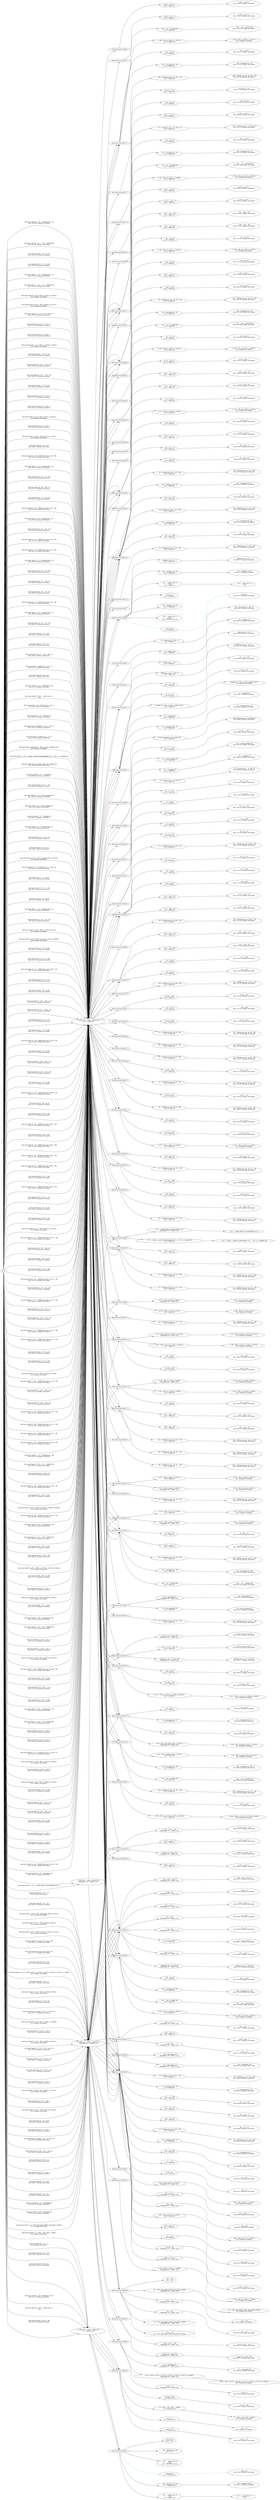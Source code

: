 digraph {constraint=false ;rankdir = LR; rank=same; nodesep=1.0; 


" main
"->


" # .MEM_251 = VDEF <.MEM_250>
p_14 = malloc (4)

"

[label=" form basic block 92: free (p_14)
test.c:327:5: warning: use location

" ]

" # .MEM_251 = VDEF <.MEM_250>
p_14 = malloc (4)

"->

" from main basic block 92"

->" free (p_14)
p_14 = malloc (4)
"

->" free (p_14)
test.c:327:5: warning: use location

"

[color="green" ]


" main
"->


" # .MEM_251 = VDEF <.MEM_250>
p_14 = malloc (4)

"

[label=" form basic block 92: _232 = MEM[(int *)p_14]
test.c:32:2: warning: use location

" ]

" # .MEM_251 = VDEF <.MEM_250>
p_14 = malloc (4)

"->

" from main basic block 92"

->" _232 = MEM[(int *)p_14]
p_14 = malloc (4)
"

->" _232 = MEM[(int *)p_14]
test.c:32:2: warning: use location

"

" main
"->


" # .MEM_251 = VDEF <.MEM_250>
p_14 = malloc (4)

"

[label=" form basic block 92: _233 = __printf_chk (1, d
, _232)
" ]

" # .MEM_251 = VDEF <.MEM_250>
p_14 = malloc (4)

"->

" from main basic block 92"

->" _233 = __printf_chk (1, d
, _232)
p_14 = malloc (4)
"

->" _233 = __printf_chk (1, d
, _232)
"


" main
"->


" # .MEM_251 = VDEF <.MEM_250>
p_14 = malloc (4)

"

[label=" form basic block 6: _28 = strncmp (p_14, _ada_, 5)
test.c:44:6: warning: use location

" ]

" # .MEM_251 = VDEF <.MEM_250>
p_14 = malloc (4)

"->

" from main basic block 6"

->" _28 = strncmp (p_14, _ada_, 5)
p_14 = malloc (4)
"

->" _28 = strncmp (p_14, _ada_, 5)
test.c:44:6: warning: use location

"


" main
"->


" # .MEM_251 = VDEF <.MEM_250>
p_14 = malloc (4)

"

[label=" form basic block 4: _23 = strdup (p_14)
test.c:300:10: warning: use location

" ]

" # .MEM_251 = VDEF <.MEM_250>
p_14 = malloc (4)

"->

" from main basic block 4"

->" _23 = strdup (p_14)
p_14 = malloc (4)
"

->" _23 = strdup (p_14)
test.c:300:10: warning: use location

"


" main
"->


" # .MEM_251 = VDEF <.MEM_250>
p_14 = malloc (4)

"

[label=" form basic block 3: MEM[(char *)p_14 + 3B] = 0
test.c:317:19: warning: use location

" ]

" # .MEM_251 = VDEF <.MEM_250>
p_14 = malloc (4)

"->

" from main basic block 3"

->" MEM[(char *)p_14 + 3B] = 0
p_14 = malloc (4)
"

->" MEM[(char *)p_14 + 3B] = 0
test.c:317:19: warning: use location

"

" main
"->


" # .MEM_251 = VDEF <.MEM_250>
p_14 = malloc (4)

"

[label=" form basic block 3: strncpy (p_14, _15, 3)
test.c:316:4: warning: use location

" ]

" # .MEM_251 = VDEF <.MEM_250>
p_14 = malloc (4)

"->

" from main basic block 3"

->" strncpy (p_14, _15, 3)
p_14 = malloc (4)
"

->" strncpy (p_14, _15, 3)
test.c:316:4: warning: use location

"


" main
"->


" # .MEM_251 = VDEF <.MEM_250>
p_14 = malloc (4)

"

[label=" form basic block 8: mangled_30 = PHI <p_14(6), mangled_29(7)>
lto1: warning: use location
" ]

" # .MEM_251 = VDEF <.MEM_250>
p_14 = malloc (4)

"->

" from main basic block 8"

->" mangled_30 = PHI <p_14(6), mangled_29(7)>
p_14 = malloc (4)
"

->" mangled_30 = PHI <p_14(6), mangled_29(7)>
lto1: warning: use location
"


" main
"->


" # .MEM_251 = VDEF <.MEM_250>
p_14 = malloc (4)

"

[label=" form basic block 87: _219 = __builtin___sprintf_chk (demangled_216, 1, _218, <s>, mangled_30)
" ]

" # .MEM_251 = VDEF <.MEM_250>
p_14 = malloc (4)

"->

" from main basic block 87"

->" _219 = __builtin___sprintf_chk (demangled_216, 1, _218, <s>, mangled_30)
p_14 = malloc (4)
"

->" _219 = __builtin___sprintf_chk (demangled_216, 1, _218, <s>, mangled_30)
"


" main
"->


" # .MEM_251 = VDEF <.MEM_250>
p_14 = malloc (4)

"

[label=" form basic block 86: strcpy (demangled_216, mangled_30)
test.c:289:6: warning: use location

" ]

" # .MEM_251 = VDEF <.MEM_250>
p_14 = malloc (4)

"->

" from main basic block 86"

->" strcpy (demangled_216, mangled_30)
p_14 = malloc (4)
"

->" strcpy (demangled_216, mangled_30)
test.c:289:6: warning: use location

"


" main
"->


" # .MEM_251 = VDEF <.MEM_250>
p_14 = malloc (4)

"

[label=" form basic block 85: _217 = *mangled_30
test.c:288:14: warning: use location

" ]

" # .MEM_251 = VDEF <.MEM_250>
p_14 = malloc (4)

"->

" from main basic block 85"

->" _217 = *mangled_30
p_14 = malloc (4)
"

->" _217 = *mangled_30
test.c:288:14: warning: use location

"

" main
"->


" # .MEM_251 = VDEF <.MEM_250>
p_14 = malloc (4)

"

[label=" form basic block 85: if (_217 == 60)
test.c:288:6: warning: use location

" ]

" # .MEM_251 = VDEF <.MEM_250>
p_14 = malloc (4)

"->

" from main basic block 85"

->" if (_217 == 60)
p_14 = malloc (4)
"

->" if (_217 == 60)
test.c:288:6: warning: use location

"


" main
"->


" # .MEM_251 = VDEF <.MEM_250>
p_14 = malloc (4)

"

[label=" form basic block 85: _212 = strlen (mangled_30)
test.c:285:10: warning: use location

" ]

" # .MEM_251 = VDEF <.MEM_250>
p_14 = malloc (4)

"->

" from main basic block 85"

->" _212 = strlen (mangled_30)
p_14 = malloc (4)
"

->" _212 = strlen (mangled_30)
test.c:285:10: warning: use location

"


" main
"->


" # .MEM_251 = VDEF <.MEM_250>
p_14 = malloc (4)

"

[label=" form basic block 9: _34 = strlen (mangled_30)
test.c:52:9: warning: use location

" ]

" # .MEM_251 = VDEF <.MEM_250>
p_14 = malloc (4)

"->

" from main basic block 9"

->" _34 = strlen (mangled_30)
p_14 = malloc (4)
"

->" _34 = strlen (mangled_30)
test.c:52:9: warning: use location

"


" main
"->


" # .MEM_251 = VDEF <.MEM_250>
p_14 = malloc (4)

"

[label=" form basic block 8: _31 = *mangled_30
test.c:48:7: warning: use location

" ]

" # .MEM_251 = VDEF <.MEM_250>
p_14 = malloc (4)

"->

" from main basic block 8"

->" _31 = *mangled_30
p_14 = malloc (4)
"

->" _31 = *mangled_30
test.c:48:7: warning: use location

"

" main
"->


" # .MEM_251 = VDEF <.MEM_250>
p_14 = malloc (4)

"

[label=" form basic block 8: _32 = (unsigned char) _31
test.c:48:6: warning: use location

" ]

" # .MEM_251 = VDEF <.MEM_250>
p_14 = malloc (4)

"->

" from main basic block 8"

->" _32 = (unsigned char) _31
p_14 = malloc (4)
"

->" _32 = (unsigned char) _31
test.c:48:6: warning: use location

"

" main
"->


" # .MEM_251 = VDEF <.MEM_250>
p_14 = malloc (4)

"

[label=" form basic block 8: _33 = _32 + 159
test.c:48:6: warning: use location

" ]

" # .MEM_251 = VDEF <.MEM_250>
p_14 = malloc (4)

"->

" from main basic block 8"

->" _33 = _32 + 159
p_14 = malloc (4)
"

->" _33 = _32 + 159
test.c:48:6: warning: use location

"

" main
"->


" # .MEM_251 = VDEF <.MEM_250>
p_14 = malloc (4)

"

[label=" form basic block 8: if (_33 > 25)
test.c:48:5: warning: use location

" ]

" # .MEM_251 = VDEF <.MEM_250>
p_14 = malloc (4)

"->

" from main basic block 8"

->" if (_33 > 25)
p_14 = malloc (4)
"

->" if (_33 > 25)
test.c:48:5: warning: use location

"


" main
"->


" # .MEM_251 = VDEF <.MEM_250>
p_14 = malloc (4)

"

[label=" form basic block 11: p_41 = PHI <mangled_30(9), p_222(10)>
lto1: warning: use location
" ]

" # .MEM_251 = VDEF <.MEM_250>
p_14 = malloc (4)

"->

" from main basic block 11"

->" p_41 = PHI <mangled_30(9), p_222(10)>
p_14 = malloc (4)
"

->" p_41 = PHI <mangled_30(9), p_222(10)>
lto1: warning: use location
"


" main
"->


" # .MEM_251 = VDEF <.MEM_250>
p_14 = malloc (4)

"

[label=" form basic block 19: _76 = strncmp (p_41, _75, slen_74)
test.c:86:19: warning: use location

" ]

" # .MEM_251 = VDEF <.MEM_250>
p_14 = malloc (4)

"->

" from main basic block 19"

->" _76 = strncmp (p_41, _75, slen_74)
p_14 = malloc (4)
"

->" _76 = strncmp (p_41, _75, slen_74)
test.c:86:19: warning: use location

"


" main
"->


" # .MEM_251 = VDEF <.MEM_250>
p_14 = malloc (4)

"

[label=" form basic block 17: _71 = *p_41
test.c:70:14: warning: use location

" ]

" # .MEM_251 = VDEF <.MEM_250>
p_14 = malloc (4)

"->

" from main basic block 17"

->" _71 = *p_41
p_14 = malloc (4)
"

->" _71 = *p_41
test.c:70:14: warning: use location

"

" main
"->


" # .MEM_251 = VDEF <.MEM_250>
p_14 = malloc (4)

"

[label=" form basic block 17: if (_71 == 79)
test.c:70:12: warning: use location

" ]

" # .MEM_251 = VDEF <.MEM_250>
p_14 = malloc (4)

"->

" from main basic block 17"

->" if (_71 == 79)
p_14 = malloc (4)
"

->" if (_71 == 79)
test.c:70:12: warning: use location

"


" main
"->


" # .MEM_251 = VDEF <.MEM_250>
p_14 = malloc (4)

"

[label=" form basic block 11: _42 = *p_41
test.c:61:9: warning: use location

" ]

" # .MEM_251 = VDEF <.MEM_250>
p_14 = malloc (4)

"->

" from main basic block 11"

->" _42 = *p_41
p_14 = malloc (4)
"

->" _42 = *p_41
test.c:61:9: warning: use location

"

" main
"->


" # .MEM_251 = VDEF <.MEM_250>
p_14 = malloc (4)

"

[label=" form basic block 11: _43 = (unsigned char) _42
test.c:61:8: warning: use location

" ]

" # .MEM_251 = VDEF <.MEM_250>
p_14 = malloc (4)

"->

" from main basic block 11"

->" _43 = (unsigned char) _42
p_14 = malloc (4)
"

->" _43 = (unsigned char) _42
test.c:61:8: warning: use location

"

" main
"->


" # .MEM_251 = VDEF <.MEM_250>
p_14 = malloc (4)

"

[label=" form basic block 11: _44 = _43 + 159
test.c:61:8: warning: use location

" ]

" # .MEM_251 = VDEF <.MEM_250>
p_14 = malloc (4)

"->

" from main basic block 11"

->" _44 = _43 + 159
p_14 = malloc (4)
"

->" _44 = _43 + 159
test.c:61:8: warning: use location

"

" main
"->


" # .MEM_251 = VDEF <.MEM_250>
p_14 = malloc (4)

"

[label=" form basic block 23: p_226 = PHI <p_77(20), p_41(22)>
lto1: warning: use location
" ]

" # .MEM_251 = VDEF <.MEM_250>
p_14 = malloc (4)

"->

" from main basic block 23"

->" p_226 = PHI <p_77(20), p_41(22)>
p_14 = malloc (4)
"

->" p_226 = PHI <p_77(20), p_41(22)>
lto1: warning: use location
"


" main
"->


" # .MEM_251 = VDEF <.MEM_250>
p_14 = malloc (4)

"

[label=" form basic block 24: p_89 = PHI <p_47(15), p_47(16), p_226(23)>
lto1: warning: use location
" ]

" # .MEM_251 = VDEF <.MEM_250>
p_14 = malloc (4)

"->

" from main basic block 24"

->" p_89 = PHI <p_47(15), p_47(16), p_226(23)>
p_14 = malloc (4)
"

->" p_89 = PHI <p_47(15), p_47(16), p_226(23)>
lto1: warning: use location
"


" main
"->


" # .MEM_251 = VDEF <.MEM_250>
p_14 = malloc (4)

"

[label=" form basic block 37: _113 = *p_89
test.c:142:12: warning: use location

" ]

" # .MEM_251 = VDEF <.MEM_250>
p_14 = malloc (4)

"->

" from main basic block 37"

->" _113 = *p_89
p_14 = malloc (4)
"

->" _113 = *p_89
test.c:142:12: warning: use location

"

" main
"->


" # .MEM_251 = VDEF <.MEM_250>
p_14 = malloc (4)

"

[label=" form basic block 37: if (_113 == 88)
test.c:142:10: warning: use location

" ]

" # .MEM_251 = VDEF <.MEM_250>
p_14 = malloc (4)

"->

" from main basic block 37"

->" if (_113 == 88)
p_14 = malloc (4)
"

->" if (_113 == 88)
test.c:142:10: warning: use location

"


" main
"->


" # .MEM_251 = VDEF <.MEM_250>
p_14 = malloc (4)

"

[label=" form basic block 36: _112 = MEM[(const char *)p_89 + 1B]
test.c:137:40: warning: use location

" ]

" # .MEM_251 = VDEF <.MEM_250>
p_14 = malloc (4)

"->

" from main basic block 36"

->" _112 = MEM[(const char *)p_89 + 1B]
p_14 = malloc (4)
"

->" _112 = MEM[(const char *)p_89 + 1B]
test.c:137:40: warning: use location

"

" main
"->


" # .MEM_251 = VDEF <.MEM_250>
p_14 = malloc (4)

"

[label=" form basic block 36: if (_112 == 0)
test.c:137:36: warning: use location

" ]

" # .MEM_251 = VDEF <.MEM_250>
p_14 = malloc (4)

"->

" from main basic block 36"

->" if (_112 == 0)
p_14 = malloc (4)
"

->" if (_112 == 0)
test.c:137:36: warning: use location

"


" main
"->


" # .MEM_251 = VDEF <.MEM_250>
p_14 = malloc (4)

"

[label=" form basic block 35: _109 = *p_89
test.c:137:12: warning: use location

" ]

" # .MEM_251 = VDEF <.MEM_250>
p_14 = malloc (4)

"->

" from main basic block 35"

->" _109 = *p_89
p_14 = malloc (4)
"

->" _109 = *p_89
test.c:137:12: warning: use location

"

" main
"->


" # .MEM_251 = VDEF <.MEM_250>
p_14 = malloc (4)

"

[label=" form basic block 35: _110 = _109 == 83
test.c:137:22: warning: use location

" ]

" # .MEM_251 = VDEF <.MEM_250>
p_14 = malloc (4)

"->

" from main basic block 35"

->" _110 = _109 == 83
p_14 = malloc (4)
"

->" _110 = _109 == 83
test.c:137:22: warning: use location

"

" main
"->


" # .MEM_251 = VDEF <.MEM_250>
p_14 = malloc (4)

"

[label=" form basic block 35: _111 = _108 | _110
test.c:137:22: warning: use location

" ]

" # .MEM_251 = VDEF <.MEM_250>
p_14 = malloc (4)

"->

" from main basic block 35"

->" _111 = _108 | _110
p_14 = malloc (4)
"

->" _111 = _108 | _110
test.c:137:22: warning: use location

"

" main
"->


" # .MEM_251 = VDEF <.MEM_250>
p_14 = malloc (4)

"

[label=" form basic block 35: if (_111 != 0)
test.c:137:10: warning: use location

" ]

" # .MEM_251 = VDEF <.MEM_250>
p_14 = malloc (4)

"->

" from main basic block 35"

->" if (_111 != 0)
p_14 = malloc (4)
"

->" if (_111 != 0)
test.c:137:10: warning: use location

"


" main
"->


" # .MEM_251 = VDEF <.MEM_250>
p_14 = malloc (4)

"

[label=" form basic block 35: _107 = *p_89
test.c:137:12: warning: use location

" ]

" # .MEM_251 = VDEF <.MEM_250>
p_14 = malloc (4)

"->

" from main basic block 35"

->" _107 = *p_89
p_14 = malloc (4)
"

->" _107 = *p_89
test.c:137:12: warning: use location

"

" main
"->


" # .MEM_251 = VDEF <.MEM_250>
p_14 = malloc (4)

"

[label=" form basic block 34: _106 = MEM[(const char *)p_89 + 1B]
test.c:132:44: warning: use location

" ]

" # .MEM_251 = VDEF <.MEM_250>
p_14 = malloc (4)

"->

" from main basic block 34"

->" _106 = MEM[(const char *)p_89 + 1B]
p_14 = malloc (4)
"

->" _106 = MEM[(const char *)p_89 + 1B]
test.c:132:44: warning: use location

"

" main
"->


" # .MEM_251 = VDEF <.MEM_250>
p_14 = malloc (4)

"

[label=" form basic block 33: _103 = *p_89
test.c:132:13: warning: use location

" ]

" # .MEM_251 = VDEF <.MEM_250>
p_14 = malloc (4)

"->

" from main basic block 33"

->" _103 = *p_89
p_14 = malloc (4)
"

->" _103 = *p_89
test.c:132:13: warning: use location

"

" main
"->


" # .MEM_251 = VDEF <.MEM_250>
p_14 = malloc (4)

"

[label=" form basic block 33: _104 = _103 == 78
test.c:132:24: warning: use location

" ]

" # .MEM_251 = VDEF <.MEM_250>
p_14 = malloc (4)

"->

" from main basic block 33"

->" _104 = _103 == 78
p_14 = malloc (4)
"

->" _104 = _103 == 78
test.c:132:24: warning: use location

"

" main
"->


" # .MEM_251 = VDEF <.MEM_250>
p_14 = malloc (4)

"

[label=" form basic block 33: _105 = _102 | _104
test.c:132:24: warning: use location

" ]

" # .MEM_251 = VDEF <.MEM_250>
p_14 = malloc (4)

"->

" from main basic block 33"

->" _105 = _102 | _104
p_14 = malloc (4)
"

->" _105 = _102 | _104
test.c:132:24: warning: use location

"

" main
"->


" # .MEM_251 = VDEF <.MEM_250>
p_14 = malloc (4)

"

[label=" form basic block 33: _101 = *p_89
test.c:132:13: warning: use location

" ]

" # .MEM_251 = VDEF <.MEM_250>
p_14 = malloc (4)

"->

" from main basic block 33"

->" _101 = *p_89
p_14 = malloc (4)
"

->" _101 = *p_89
test.c:132:13: warning: use location

"

" main
"->


" # .MEM_251 = VDEF <.MEM_250>
p_14 = malloc (4)

"

[label=" form basic block 32: _100 = MEM[(const char *)p_89 + 1B]
test.c:127:27: warning: use location

" ]

" # .MEM_251 = VDEF <.MEM_250>
p_14 = malloc (4)

"->

" from main basic block 32"

->" _100 = MEM[(const char *)p_89 + 1B]
p_14 = malloc (4)
"

->" _100 = MEM[(const char *)p_89 + 1B]
test.c:127:27: warning: use location

"

" main
"->


" # .MEM_251 = VDEF <.MEM_250>
p_14 = malloc (4)

"

[label=" form basic block 31: _99 = *p_89
test.c:127:12: warning: use location

" ]

" # .MEM_251 = VDEF <.MEM_250>
p_14 = malloc (4)

"->

" from main basic block 31"

->" _99 = *p_89
p_14 = malloc (4)
"

->" _99 = *p_89
test.c:127:12: warning: use location

"

" main
"->


" # .MEM_251 = VDEF <.MEM_250>
p_14 = malloc (4)

"

[label=" form basic block 31: if (_99 == 69)
test.c:127:10: warning: use location

" ]

" # .MEM_251 = VDEF <.MEM_250>
p_14 = malloc (4)

"->

" from main basic block 31"

->" if (_99 == 69)
p_14 = malloc (4)
"

->" if (_99 == 69)
test.c:127:10: warning: use location

"


" main
"->


" # .MEM_251 = VDEF <.MEM_250>
p_14 = malloc (4)

"

[label=" form basic block 29: _95 = MEM[(const char *)p_89 + 3B]
test.c:117:36: warning: use location

" ]

" # .MEM_251 = VDEF <.MEM_250>
p_14 = malloc (4)

"->

" from main basic block 29"

->" _95 = MEM[(const char *)p_89 + 3B]
p_14 = malloc (4)
"

->" _95 = MEM[(const char *)p_89 + 3B]
test.c:117:36: warning: use location

"

" main
"->


" # .MEM_251 = VDEF <.MEM_250>
p_14 = malloc (4)

"

[label=" form basic block 29: if (_95 == 95)
test.c:117:32: warning: use location

" ]

" # .MEM_251 = VDEF <.MEM_250>
p_14 = malloc (4)

"->

" from main basic block 29"

->" if (_95 == 95)
p_14 = malloc (4)
"

->" if (_95 == 95)
test.c:117:32: warning: use location

"


" main
"->


" # .MEM_251 = VDEF <.MEM_250>
p_14 = malloc (4)

"

[label=" form basic block 28: _94 = MEM[(const char *)p_89 + 2B]
test.c:117:21: warning: use location

" ]

" # .MEM_251 = VDEF <.MEM_250>
p_14 = malloc (4)

"->

" from main basic block 28"

->" _94 = MEM[(const char *)p_89 + 2B]
p_14 = malloc (4)
"

->" _94 = MEM[(const char *)p_89 + 2B]
test.c:117:21: warning: use location

"

" main
"->


" # .MEM_251 = VDEF <.MEM_250>
p_14 = malloc (4)

"

[label=" form basic block 27: _93 = MEM[(const char *)p_89 + 3B]
test.c:112:31: warning: use location

" ]

" # .MEM_251 = VDEF <.MEM_250>
p_14 = malloc (4)

"->

" from main basic block 27"

->" _93 = MEM[(const char *)p_89 + 3B]
p_14 = malloc (4)
"

->" _93 = MEM[(const char *)p_89 + 3B]
test.c:112:31: warning: use location

"

" main
"->


" # .MEM_251 = VDEF <.MEM_250>
p_14 = malloc (4)

"

[label=" form basic block 26: _92 = MEM[(const char *)p_89 + 2B]
test.c:112:16: warning: use location

" ]

" # .MEM_251 = VDEF <.MEM_250>
p_14 = malloc (4)

"->

" from main basic block 26"

->" _92 = MEM[(const char *)p_89 + 2B]
p_14 = malloc (4)
"

->" _92 = MEM[(const char *)p_89 + 2B]
test.c:112:16: warning: use location

"

" main
"->


" # .MEM_251 = VDEF <.MEM_250>
p_14 = malloc (4)

"

[label=" form basic block 26: if (_92 == 66)
test.c:112:14: warning: use location

" ]

" # .MEM_251 = VDEF <.MEM_250>
p_14 = malloc (4)

"->

" from main basic block 26"

->" if (_92 == 66)
p_14 = malloc (4)
"

->" if (_92 == 66)
test.c:112:14: warning: use location

"


" main
"->


" # .MEM_251 = VDEF <.MEM_250>
p_14 = malloc (4)

"

[label=" form basic block 25: _91 = MEM[(const char *)p_89 + 1B]
test.c:109:27: warning: use location

" ]

" # .MEM_251 = VDEF <.MEM_250>
p_14 = malloc (4)

"->

" from main basic block 25"

->" _91 = MEM[(const char *)p_89 + 1B]
p_14 = malloc (4)
"

->" _91 = MEM[(const char *)p_89 + 1B]
test.c:109:27: warning: use location

"

" main
"->


" # .MEM_251 = VDEF <.MEM_250>
p_14 = malloc (4)

"

[label=" form basic block 25: if (_91 == 75)
test.c:109:23: warning: use location

" ]

" # .MEM_251 = VDEF <.MEM_250>
p_14 = malloc (4)

"->

" from main basic block 25"

->" if (_91 == 75)
p_14 = malloc (4)
"

->" if (_91 == 75)
test.c:109:23: warning: use location

"


" main
"->


" # .MEM_251 = VDEF <.MEM_250>
p_14 = malloc (4)

"

[label=" form basic block 24: _90 = *p_89
test.c:109:12: warning: use location

" ]

" # .MEM_251 = VDEF <.MEM_250>
p_14 = malloc (4)

"->

" from main basic block 24"

->" _90 = *p_89
p_14 = malloc (4)
"

->" _90 = *p_89
test.c:109:12: warning: use location

"

" main
"->


" # .MEM_251 = VDEF <.MEM_250>
p_14 = malloc (4)

"

[label=" form basic block 24: if (_90 == 84)
test.c:109:10: warning: use location

" ]

" # .MEM_251 = VDEF <.MEM_250>
p_14 = malloc (4)

"->

" from main basic block 24"

->" if (_90 == 84)
p_14 = malloc (4)
"

->" if (_90 == 84)
test.c:109:10: warning: use location

"


" main
"->


" # .MEM_251 = VDEF <.MEM_250>
p_14 = malloc (4)

"

[label=" form basic block 41: p_122 = PHI <p_89(37), p_115(40)>
lto1: warning: use location
" ]

" # .MEM_251 = VDEF <.MEM_250>
p_14 = malloc (4)

"->

" from main basic block 41"

->" p_122 = PHI <p_89(37), p_115(40)>
p_14 = malloc (4)
"

->" p_122 = PHI <p_89(37), p_115(40)>
lto1: warning: use location
"


" main
"->


" # .MEM_251 = VDEF <.MEM_250>
p_14 = malloc (4)

"

[label=" form basic block 50: _137 = MEM[(const char *)p_122 + 1B]
test.c:178:20: warning: use location

" ]

" # .MEM_251 = VDEF <.MEM_250>
p_14 = malloc (4)

"->

" from main basic block 50"

->" _137 = MEM[(const char *)p_122 + 1B]
p_14 = malloc (4)
"

->" _137 = MEM[(const char *)p_122 + 1B]
test.c:178:20: warning: use location

"

" main
"->


" # .MEM_251 = VDEF <.MEM_250>
p_14 = malloc (4)

"

[label=" form basic block 50: _138 = (int) _137
test.c:178:20: warning: use location

" ]

" # .MEM_251 = VDEF <.MEM_250>
p_14 = malloc (4)

"->

" from main basic block 50"

->" _138 = (int) _137
p_14 = malloc (4)
"

->" _138 = (int) _137
test.c:178:20: warning: use location

"

" main
"->


" # .MEM_251 = VDEF <.MEM_250>
p_14 = malloc (4)

"

[label=" form basic block 49: _136 = *p_122
test.c:174:17: warning: use location

" ]

" # .MEM_251 = VDEF <.MEM_250>
p_14 = malloc (4)

"->

" from main basic block 49"

->" _136 = *p_122
p_14 = malloc (4)
"

->" _136 = *p_122
test.c:174:17: warning: use location

"

" main
"->


" # .MEM_251 = VDEF <.MEM_250>
p_14 = malloc (4)

"

[label=" form basic block 49: if (_136 == 68)
test.c:174:15: warning: use location

" ]

" # .MEM_251 = VDEF <.MEM_250>
p_14 = malloc (4)

"->

" from main basic block 49"

->" if (_136 == 68)
p_14 = malloc (4)
"

->" if (_136 == 68)
test.c:174:15: warning: use location

"


" main
"->


" # .MEM_251 = VDEF <.MEM_250>
p_14 = malloc (4)

"

[label=" form basic block 44: _130 = MEM[(const char *)p_122 + 1B]
test.c:153:20: warning: use location

" ]

" # .MEM_251 = VDEF <.MEM_250>
p_14 = malloc (4)

"->

" from main basic block 44"

->" _130 = MEM[(const char *)p_122 + 1B]
p_14 = malloc (4)
"

->" _130 = MEM[(const char *)p_122 + 1B]
test.c:153:20: warning: use location

"

" main
"->


" # .MEM_251 = VDEF <.MEM_250>
p_14 = malloc (4)

"

[label=" form basic block 44: _131 = (int) _130
test.c:153:20: warning: use location

" ]

" # .MEM_251 = VDEF <.MEM_250>
p_14 = malloc (4)

"->

" from main basic block 44"

->" _131 = (int) _130
p_14 = malloc (4)
"

->" _131 = (int) _130
test.c:153:20: warning: use location

"

" main
"->


" # .MEM_251 = VDEF <.MEM_250>
p_14 = malloc (4)

"

[label=" form basic block 43: _127 = MEM[(const char *)p_122 + 2B]
test.c:149:41: warning: use location

" ]

" # .MEM_251 = VDEF <.MEM_250>
p_14 = malloc (4)

"->

" from main basic block 43"

->" _127 = MEM[(const char *)p_122 + 2B]
p_14 = malloc (4)
"

->" _127 = MEM[(const char *)p_122 + 2B]
test.c:149:41: warning: use location

"

" main
"->


" # .MEM_251 = VDEF <.MEM_250>
p_14 = malloc (4)

"

[label=" form basic block 43: _128 = _127 == 0
test.c:149:52: warning: use location

" ]

" # .MEM_251 = VDEF <.MEM_250>
p_14 = malloc (4)

"->

" from main basic block 43"

->" _128 = _127 == 0
p_14 = malloc (4)
"

->" _128 = _127 == 0
test.c:149:52: warning: use location

"

" main
"->


" # .MEM_251 = VDEF <.MEM_250>
p_14 = malloc (4)

"

[label=" form basic block 43: _129 = _126 | _128
test.c:149:52: warning: use location

" ]

" # .MEM_251 = VDEF <.MEM_250>
p_14 = malloc (4)

"->

" from main basic block 43"

->" _129 = _126 | _128
p_14 = malloc (4)
"

->" _129 = _126 | _128
test.c:149:52: warning: use location

"

" main
"->


" # .MEM_251 = VDEF <.MEM_250>
p_14 = malloc (4)

"

[label=" form basic block 43: _125 = MEM[(const char *)p_122 + 2B]
test.c:149:41: warning: use location

" ]

" # .MEM_251 = VDEF <.MEM_250>
p_14 = malloc (4)

"->

" from main basic block 43"

->" _125 = MEM[(const char *)p_122 + 2B]
p_14 = malloc (4)
"

->" _125 = MEM[(const char *)p_122 + 2B]
test.c:149:41: warning: use location

"

" main
"->


" # .MEM_251 = VDEF <.MEM_250>
p_14 = malloc (4)

"

[label=" form basic block 42: _124 = MEM[(const char *)p_122 + 1B]
test.c:149:27: warning: use location

" ]

" # .MEM_251 = VDEF <.MEM_250>
p_14 = malloc (4)

"->

" from main basic block 42"

->" _124 = MEM[(const char *)p_122 + 1B]
p_14 = malloc (4)
"

->" _124 = MEM[(const char *)p_122 + 1B]
test.c:149:27: warning: use location

"

" main
"->


" # .MEM_251 = VDEF <.MEM_250>
p_14 = malloc (4)

"

[label=" form basic block 41: _123 = *p_122
test.c:149:12: warning: use location

" ]

" # .MEM_251 = VDEF <.MEM_250>
p_14 = malloc (4)

"->

" from main basic block 41"

->" _123 = *p_122
p_14 = malloc (4)
"

->" _123 = *p_122
test.c:149:12: warning: use location

"

" main
"->


" # .MEM_251 = VDEF <.MEM_250>
p_14 = malloc (4)

"

[label=" form basic block 41: if (_123 == 83)
test.c:149:10: warning: use location

" ]

" # .MEM_251 = VDEF <.MEM_250>
p_14 = malloc (4)

"->

" from main basic block 41"

->" if (_123 == 83)
p_14 = malloc (4)
"

->" if (_123 == 83)
test.c:149:10: warning: use location

"


" main
"->


" # .MEM_251 = VDEF <.MEM_250>
p_14 = malloc (4)

"

[label=" form basic block 53: p_142 = PHI <p_132(48), p_122(49)>
lto1: warning: use location
" ]

" # .MEM_251 = VDEF <.MEM_250>
p_14 = malloc (4)

"->

" from main basic block 53"

->" p_142 = PHI <p_132(48), p_122(49)>
p_14 = malloc (4)
"

->" p_142 = PHI <p_132(48), p_122(49)>
lto1: warning: use location
"


" main
"->


" # .MEM_251 = VDEF <.MEM_250>
p_14 = malloc (4)

"

[label=" form basic block 72: _186 = MEM[(const char *)p_142 + 1B]
test.c:251:21: warning: use location

" ]

" # .MEM_251 = VDEF <.MEM_250>
p_14 = malloc (4)

"->

" from main basic block 72"

->" _186 = MEM[(const char *)p_142 + 1B]
p_14 = malloc (4)
"

->" _186 = MEM[(const char *)p_142 + 1B]
test.c:251:21: warning: use location

"

" main
"->


" # .MEM_251 = VDEF <.MEM_250>
p_14 = malloc (4)

"

[label=" form basic block 72: _187 = _186 == 69
test.c:251:32: warning: use location

" ]

" # .MEM_251 = VDEF <.MEM_250>
p_14 = malloc (4)

"->

" from main basic block 72"

->" _187 = _186 == 69
p_14 = malloc (4)
"

->" _187 = _186 == 69
test.c:251:32: warning: use location

"

" main
"->


" # .MEM_251 = VDEF <.MEM_250>
p_14 = malloc (4)

"

[label=" form basic block 72: _188 = _185 | _187
test.c:251:32: warning: use location

" ]

" # .MEM_251 = VDEF <.MEM_250>
p_14 = malloc (4)

"->

" from main basic block 72"

->" _188 = _185 | _187
p_14 = malloc (4)
"

->" _188 = _185 | _187
test.c:251:32: warning: use location

"

" main
"->


" # .MEM_251 = VDEF <.MEM_250>
p_14 = malloc (4)

"

[label=" form basic block 72: _184 = MEM[(const char *)p_142 + 1B]
test.c:251:21: warning: use location

" ]

" # .MEM_251 = VDEF <.MEM_250>
p_14 = malloc (4)

"->

" from main basic block 72"

->" _184 = MEM[(const char *)p_142 + 1B]
p_14 = malloc (4)
"

->" _184 = MEM[(const char *)p_142 + 1B]
test.c:251:21: warning: use location

"

" main
"->


" # .MEM_251 = VDEF <.MEM_250>
p_14 = malloc (4)

"

[label=" form basic block 65: _168 = MEM[(const char *)p_142 + 3B]
test.c:215:40: warning: use location

" ]

" # .MEM_251 = VDEF <.MEM_250>
p_14 = malloc (4)

"->

" from main basic block 65"

->" _168 = MEM[(const char *)p_142 + 3B]
p_14 = malloc (4)
"

->" _168 = MEM[(const char *)p_142 + 3B]
test.c:215:40: warning: use location

"

" main
"->


" # .MEM_251 = VDEF <.MEM_250>
p_14 = malloc (4)

"

[label=" form basic block 64: _167 = MEM[(const char *)p_142 + 2B]
test.c:215:25: warning: use location

" ]

" # .MEM_251 = VDEF <.MEM_250>
p_14 = malloc (4)

"->

" from main basic block 64"

->" _167 = MEM[(const char *)p_142 + 2B]
p_14 = malloc (4)
"

->" _167 = MEM[(const char *)p_142 + 2B]
test.c:215:25: warning: use location

"

" main
"->


" # .MEM_251 = VDEF <.MEM_250>
p_14 = malloc (4)

"

[label=" form basic block 55: _146 = MEM[(const char *)p_142 + 2B]
test.c:202:19: warning: use location

" ]

" # .MEM_251 = VDEF <.MEM_250>
p_14 = malloc (4)

"->

" from main basic block 55"

->" _146 = MEM[(const char *)p_142 + 2B]
p_14 = malloc (4)
"

->" _146 = MEM[(const char *)p_142 + 2B]
test.c:202:19: warning: use location

"

" main
"->


" # .MEM_251 = VDEF <.MEM_250>
p_14 = malloc (4)

"

[label=" form basic block 55: _147 = (unsigned int) _146
test.c:202:19: warning: use location

" ]

" # .MEM_251 = VDEF <.MEM_250>
p_14 = malloc (4)

"->

" from main basic block 55"

->" _147 = (unsigned int) _146
p_14 = malloc (4)
"

->" _147 = (unsigned int) _146
test.c:202:19: warning: use location

"

" main
"->


" # .MEM_251 = VDEF <.MEM_250>
p_14 = malloc (4)

"

[label=" form basic block 55: _148 = _147 + 4294967248
test.c:202:19: warning: use location

" ]

" # .MEM_251 = VDEF <.MEM_250>
p_14 = malloc (4)

"->

" from main basic block 55"

->" _148 = _147 + 4294967248
p_14 = malloc (4)
"

->" _148 = _147 + 4294967248
test.c:202:19: warning: use location

"

" main
"->


" # .MEM_251 = VDEF <.MEM_250>
p_14 = malloc (4)

"

[label=" form basic block 55: if (_148 <= 9)
test.c:202:18: warning: use location

" ]

" # .MEM_251 = VDEF <.MEM_250>
p_14 = malloc (4)

"->

" from main basic block 55"

->" if (_148 <= 9)
p_14 = malloc (4)
"

->" if (_148 <= 9)
test.c:202:18: warning: use location

"


" main
"->


" # .MEM_251 = VDEF <.MEM_250>
p_14 = malloc (4)

"

[label=" form basic block 54: _144 = MEM[(const char *)p_142 + 1B]
test.c:197:16: warning: use location

" ]

" # .MEM_251 = VDEF <.MEM_250>
p_14 = malloc (4)

"->

" from main basic block 54"

->" _144 = MEM[(const char *)p_142 + 1B]
p_14 = malloc (4)
"

->" _144 = MEM[(const char *)p_142 + 1B]
test.c:197:16: warning: use location

"

" main
"->


" # .MEM_251 = VDEF <.MEM_250>
p_14 = malloc (4)

"

[label=" form basic block 53: _143 = *p_142
test.c:194:12: warning: use location

" ]

" # .MEM_251 = VDEF <.MEM_250>
p_14 = malloc (4)

"->

" from main basic block 53"

->" _143 = *p_142
p_14 = malloc (4)
"

->" _143 = *p_142
test.c:194:12: warning: use location

"

" main
"->


" # .MEM_251 = VDEF <.MEM_250>
p_14 = malloc (4)

"

[label=" form basic block 78: p_197 = PHI <p_142(53), p_150(60), p_160(63)>
lto1: warning: use location
" ]

" # .MEM_251 = VDEF <.MEM_250>
p_14 = malloc (4)

"->

" from main basic block 78"

->" p_197 = PHI <p_142(53), p_150(60), p_160(63)>
p_14 = malloc (4)
"

->" p_197 = PHI <p_142(53), p_150(60), p_160(63)>
lto1: warning: use location
"


" main
"->


" # .MEM_251 = VDEF <.MEM_250>
p_14 = malloc (4)

"

[label=" form basic block 79: _199 = MEM[(const char *)p_197 + 1B]
test.c:266:26: warning: use location

" ]

" # .MEM_251 = VDEF <.MEM_250>
p_14 = malloc (4)

"->

" from main basic block 79"

->" _199 = MEM[(const char *)p_197 + 1B]
p_14 = malloc (4)
"

->" _199 = MEM[(const char *)p_197 + 1B]
test.c:266:26: warning: use location

"

" main
"->


" # .MEM_251 = VDEF <.MEM_250>
p_14 = malloc (4)

"

[label=" form basic block 79: _200 = (unsigned int) _199
test.c:266:26: warning: use location

" ]

" # .MEM_251 = VDEF <.MEM_250>
p_14 = malloc (4)

"->

" from main basic block 79"

->" _200 = (unsigned int) _199
p_14 = malloc (4)
"

->" _200 = (unsigned int) _199
test.c:266:26: warning: use location

"

" main
"->


" # .MEM_251 = VDEF <.MEM_250>
p_14 = malloc (4)

"

[label=" form basic block 79: _201 = _200 + 4294967248
test.c:266:26: warning: use location

" ]

" # .MEM_251 = VDEF <.MEM_250>
p_14 = malloc (4)

"->

" from main basic block 79"

->" _201 = _200 + 4294967248
p_14 = malloc (4)
"

->" _201 = _200 + 4294967248
test.c:266:26: warning: use location

"

" main
"->


" # .MEM_251 = VDEF <.MEM_250>
p_14 = malloc (4)

"

[label=" form basic block 78: _198 = *p_197
test.c:266:12: warning: use location

" ]

" # .MEM_251 = VDEF <.MEM_250>
p_14 = malloc (4)

"->

" from main basic block 78"

->" _198 = *p_197
p_14 = malloc (4)
"

->" _198 = *p_197
test.c:266:12: warning: use location

"

" main
"->


" # .MEM_251 = VDEF <.MEM_250>
p_14 = malloc (4)

"

[label=" form basic block 78: if (_198 == 46)
test.c:266:10: warning: use location

" ]

" # .MEM_251 = VDEF <.MEM_250>
p_14 = malloc (4)

"->

" from main basic block 78"

->" if (_198 == 46)
p_14 = malloc (4)
"

->" if (_198 == 46)
test.c:266:10: warning: use location

"


" main
"->


" # .MEM_251 = VDEF <.MEM_250>
p_14 = malloc (4)

"

[label=" form basic block 83: p_208 = PHI <p_197(78), p_197(79), p_203(82)>
lto1: warning: use location
" ]

" # .MEM_251 = VDEF <.MEM_250>
p_14 = malloc (4)

"->

" from main basic block 83"

->" p_208 = PHI <p_197(78), p_197(79), p_203(82)>
p_14 = malloc (4)
"

->" p_208 = PHI <p_197(78), p_197(79), p_203(82)>
lto1: warning: use location
"


" main
"->


" # .MEM_251 = VDEF <.MEM_250>
p_14 = malloc (4)

"

[label=" form basic block 83: _209 = *p_208
test.c:273:11: warning: use location

" ]

" # .MEM_251 = VDEF <.MEM_250>
p_14 = malloc (4)

"->

" from main basic block 83"

->" _209 = *p_208
p_14 = malloc (4)
"

->" _209 = *p_208
test.c:273:11: warning: use location

"

" main
"->


" # .MEM_251 = VDEF <.MEM_250>
p_14 = malloc (4)

"

[label=" form basic block 80: p_202 = p_197 + 2
test.c:269:13: warning: use location

" ]

" # .MEM_251 = VDEF <.MEM_250>
p_14 = malloc (4)

"->

" from main basic block 80"

->" p_202 = p_197 + 2
p_14 = malloc (4)
"

->" p_202 = p_197 + 2
test.c:269:13: warning: use location

"

" main
"->


" # .MEM_251 = VDEF <.MEM_250>
p_14 = malloc (4)

"

[label=" form basic block 82: p_203 = PHI <p_202(80), p_204(81)>
lto1: warning: use location
" ]

" # .MEM_251 = VDEF <.MEM_250>
p_14 = malloc (4)

"->

" from main basic block 82"

->" p_203 = PHI <p_202(80), p_204(81)>
p_14 = malloc (4)
"

->" p_203 = PHI <p_202(80), p_204(81)>
lto1: warning: use location
"


" main
"->


" # .MEM_251 = VDEF <.MEM_250>
p_14 = malloc (4)

"

[label=" form basic block 82: _205 = *p_203
test.c:270:18: warning: use location

" ]

" # .MEM_251 = VDEF <.MEM_250>
p_14 = malloc (4)

"->

" from main basic block 82"

->" _205 = *p_203
p_14 = malloc (4)
"

->" _205 = *p_203
test.c:270:18: warning: use location

"

" main
"->


" # .MEM_251 = VDEF <.MEM_250>
p_14 = malloc (4)

"

[label=" form basic block 82: _206 = (unsigned int) _205
test.c:270:18: warning: use location

" ]

" # .MEM_251 = VDEF <.MEM_250>
p_14 = malloc (4)

"->

" from main basic block 82"

->" _206 = (unsigned int) _205
p_14 = malloc (4)
"

->" _206 = (unsigned int) _205
test.c:270:18: warning: use location

"

" main
"->


" # .MEM_251 = VDEF <.MEM_250>
p_14 = malloc (4)

"

[label=" form basic block 82: _207 = _206 + 4294967248
test.c:270:18: warning: use location

" ]

" # .MEM_251 = VDEF <.MEM_250>
p_14 = malloc (4)

"->

" from main basic block 82"

->" _207 = _206 + 4294967248
p_14 = malloc (4)
"

->" _207 = _206 + 4294967248
test.c:270:18: warning: use location

"

" main
"->


" # .MEM_251 = VDEF <.MEM_250>
p_14 = malloc (4)

"

[label=" form basic block 81: p_204 = p_203 + 1
test.c:271:14: warning: use location

" ]

" # .MEM_251 = VDEF <.MEM_250>
p_14 = malloc (4)

"->

" from main basic block 81"

->" p_204 = p_203 + 1
p_14 = malloc (4)
"

->" p_204 = p_203 + 1
test.c:271:14: warning: use location

"

" main
"->


" # .MEM_251 = VDEF <.MEM_250>
p_14 = malloc (4)

"

[label=" form basic block 73: p_189 = p_142 + 2
test.c:254:17: warning: use location

" ]

" # .MEM_251 = VDEF <.MEM_250>
p_14 = malloc (4)

"->

" from main basic block 73"

->" p_189 = p_142 + 2
p_14 = malloc (4)
"

->" p_189 = p_142 + 2
test.c:254:17: warning: use location

"

" main
"->


" # .MEM_251 = VDEF <.MEM_250>
p_14 = malloc (4)

"

[label=" form basic block 75: p_190 = PHI <p_189(73), p_191(74)>
lto1: warning: use location
" ]

" # .MEM_251 = VDEF <.MEM_250>
p_14 = malloc (4)

"->

" from main basic block 75"

->" p_190 = PHI <p_189(73), p_191(74)>
p_14 = malloc (4)
"

->" p_190 = PHI <p_189(73), p_191(74)>
lto1: warning: use location
"


" main
"->


" # .MEM_251 = VDEF <.MEM_250>
p_14 = malloc (4)

"

[label=" form basic block 77: _196 = MEM[(const char *)p_190 + 1B]
test.c:257:35: warning: use location

" ]

" # .MEM_251 = VDEF <.MEM_250>
p_14 = malloc (4)

"->

" from main basic block 77"

->" _196 = MEM[(const char *)p_190 + 1B]
p_14 = malloc (4)
"

->" _196 = MEM[(const char *)p_190 + 1B]
test.c:257:35: warning: use location

"

" main
"->


" # .MEM_251 = VDEF <.MEM_250>
p_14 = malloc (4)

"

[label=" form basic block 76: _195 = *p_190
test.c:257:20: warning: use location

" ]

" # .MEM_251 = VDEF <.MEM_250>
p_14 = malloc (4)

"->

" from main basic block 76"

->" _195 = *p_190
p_14 = malloc (4)
"

->" _195 = *p_190
test.c:257:20: warning: use location

"

" main
"->


" # .MEM_251 = VDEF <.MEM_250>
p_14 = malloc (4)

"

[label=" form basic block 76: if (_195 == 115)
test.c:257:18: warning: use location

" ]

" # .MEM_251 = VDEF <.MEM_250>
p_14 = malloc (4)

"->

" from main basic block 76"

->" if (_195 == 115)
p_14 = malloc (4)
"

->" if (_195 == 115)
test.c:257:18: warning: use location

"


" main
"->


" # .MEM_251 = VDEF <.MEM_250>
p_14 = malloc (4)

"

[label=" form basic block 75: _192 = *p_190
test.c:255:22: warning: use location

" ]

" # .MEM_251 = VDEF <.MEM_250>
p_14 = malloc (4)

"->

" from main basic block 75"

->" _192 = *p_190
p_14 = malloc (4)
"

->" _192 = *p_190
test.c:255:22: warning: use location

"

" main
"->


" # .MEM_251 = VDEF <.MEM_250>
p_14 = malloc (4)

"

[label=" form basic block 75: _193 = (unsigned int) _192
test.c:255:22: warning: use location

" ]

" # .MEM_251 = VDEF <.MEM_250>
p_14 = malloc (4)

"->

" from main basic block 75"

->" _193 = (unsigned int) _192
p_14 = malloc (4)
"

->" _193 = (unsigned int) _192
test.c:255:22: warning: use location

"

" main
"->


" # .MEM_251 = VDEF <.MEM_250>
p_14 = malloc (4)

"

[label=" form basic block 75: _194 = _193 + 4294967248
test.c:255:22: warning: use location

" ]

" # .MEM_251 = VDEF <.MEM_250>
p_14 = malloc (4)

"->

" from main basic block 75"

->" _194 = _193 + 4294967248
p_14 = malloc (4)
"

->" _194 = _193 + 4294967248
test.c:255:22: warning: use location

"

" main
"->


" # .MEM_251 = VDEF <.MEM_250>
p_14 = malloc (4)

"

[label=" form basic block 74: p_191 = p_190 + 1
test.c:256:18: warning: use location

" ]

" # .MEM_251 = VDEF <.MEM_250>
p_14 = malloc (4)

"->

" from main basic block 74"

->" p_191 = p_190 + 1
p_14 = malloc (4)
"

->" p_191 = p_190 + 1
test.c:256:18: warning: use location

"

" main
"->


" # .MEM_251 = VDEF <.MEM_250>
p_14 = malloc (4)

"

[label=" form basic block 55: p_145 = p_142 + 2
test.c:200:17: warning: use location

" ]

" # .MEM_251 = VDEF <.MEM_250>
p_14 = malloc (4)

"->

" from main basic block 55"

->" p_145 = p_142 + 2
p_14 = malloc (4)
"

->" p_145 = p_142 + 2
test.c:200:17: warning: use location

"

" main
"->


" # .MEM_251 = VDEF <.MEM_250>
p_14 = malloc (4)

"

[label=" form basic block 66: _173 = strncmp (p_145, _172, slen_171)
test.c:231:27: warning: use location

" ]

" # .MEM_251 = VDEF <.MEM_250>
p_14 = malloc (4)

"->

" from main basic block 66"

->" _173 = strncmp (p_145, _172, slen_171)
p_14 = malloc (4)
"

->" _173 = strncmp (p_145, _172, slen_171)
test.c:231:27: warning: use location

"


" main
"->


" # .MEM_251 = VDEF <.MEM_250>
p_14 = malloc (4)

"

[label=" form basic block 57: p_149 = PHI <p_145(55), p_228(56)>
lto1: warning: use location
" ]

" # .MEM_251 = VDEF <.MEM_250>
p_14 = malloc (4)

"->

" from main basic block 57"

->" p_149 = PHI <p_145(55), p_228(56)>
p_14 = malloc (4)
"

->" p_149 = PHI <p_145(55), p_228(56)>
lto1: warning: use location
"


" main
"->


" # .MEM_251 = VDEF <.MEM_250>
p_14 = malloc (4)

"

[label=" form basic block 61: p_159 = p_149 + 2
test.c:210:24: warning: use location

" ]

" # .MEM_251 = VDEF <.MEM_250>
p_14 = malloc (4)

"->

" from main basic block 61"

->" p_159 = p_149 + 2
p_14 = malloc (4)
"

->" p_159 = p_149 + 2
test.c:210:24: warning: use location

"

" main
"->


" # .MEM_251 = VDEF <.MEM_250>
p_14 = malloc (4)

"

[label=" form basic block 63: p_160 = PHI <p_159(61), p_161(62)>
lto1: warning: use location
" ]

" # .MEM_251 = VDEF <.MEM_250>
p_14 = malloc (4)

"->

" from main basic block 63"

->" p_160 = PHI <p_159(61), p_161(62)>
p_14 = malloc (4)
"

->" p_160 = PHI <p_159(61), p_161(62)>
lto1: warning: use location
"


" main
"->


" # .MEM_251 = VDEF <.MEM_250>
p_14 = malloc (4)

"

[label=" form basic block 63: _164 = *p_160
test.c:211:31: warning: use location

" ]

" # .MEM_251 = VDEF <.MEM_250>
p_14 = malloc (4)

"->

" from main basic block 63"

->" _164 = *p_160
p_14 = malloc (4)
"

->" _164 = *p_160
test.c:211:31: warning: use location

"

" main
"->


" # .MEM_251 = VDEF <.MEM_250>
p_14 = malloc (4)

"

[label=" form basic block 63: _165 = _164 == 98
test.c:211:42: warning: use location

" ]

" # .MEM_251 = VDEF <.MEM_250>
p_14 = malloc (4)

"->

" from main basic block 63"

->" _165 = _164 == 98
p_14 = malloc (4)
"

->" _165 = _164 == 98
test.c:211:42: warning: use location

"

" main
"->


" # .MEM_251 = VDEF <.MEM_250>
p_14 = malloc (4)

"

[label=" form basic block 63: _166 = _163 | _165
test.c:211:42: warning: use location

" ]

" # .MEM_251 = VDEF <.MEM_250>
p_14 = malloc (4)

"->

" from main basic block 63"

->" _166 = _163 | _165
p_14 = malloc (4)
"

->" _166 = _163 | _165
test.c:211:42: warning: use location

"

" main
"->


" # .MEM_251 = VDEF <.MEM_250>
p_14 = malloc (4)

"

[label=" form basic block 63: _162 = *p_160
test.c:211:31: warning: use location

" ]

" # .MEM_251 = VDEF <.MEM_250>
p_14 = malloc (4)

"->

" from main basic block 63"

->" _162 = *p_160
p_14 = malloc (4)
"

->" _162 = *p_160
test.c:211:31: warning: use location

"

" main
"->


" # .MEM_251 = VDEF <.MEM_250>
p_14 = malloc (4)

"

[label=" form basic block 62: p_161 = p_160 + 1
test.c:212:26: warning: use location

" ]

" # .MEM_251 = VDEF <.MEM_250>
p_14 = malloc (4)

"->

" from main basic block 62"

->" p_161 = p_160 + 1
p_14 = malloc (4)
"

->" p_161 = p_160 + 1
test.c:212:26: warning: use location

"

" main
"->


" # .MEM_251 = VDEF <.MEM_250>
p_14 = malloc (4)

"

[label=" form basic block 57: p_150 = p_149 + 1
test.c:206:22: warning: use location

" ]

" # .MEM_251 = VDEF <.MEM_250>
p_14 = malloc (4)

"->

" from main basic block 57"

->" p_150 = p_149 + 1
p_14 = malloc (4)
"

->" p_150 = p_149 + 1
test.c:206:22: warning: use location

"

" main
"->


" # .MEM_251 = VDEF <.MEM_250>
p_14 = malloc (4)

"

[label=" form basic block 60: _158 = *p_150
test.c:208:23: warning: use location

" ]

" # .MEM_251 = VDEF <.MEM_250>
p_14 = malloc (4)

"->

" from main basic block 60"

->" _158 = *p_150
p_14 = malloc (4)
"

->" _158 = *p_150
test.c:208:23: warning: use location

"

" main
"->


" # .MEM_251 = VDEF <.MEM_250>
p_14 = malloc (4)

"

[label=" form basic block 59: _155 = MEM[(const char *)p_150 + 1B]
test.c:207:58: warning: use location

" ]

" # .MEM_251 = VDEF <.MEM_250>
p_14 = malloc (4)

"->

" from main basic block 59"

->" _155 = MEM[(const char *)p_150 + 1B]
p_14 = malloc (4)
"

->" _155 = MEM[(const char *)p_150 + 1B]
test.c:207:58: warning: use location

"

" main
"->


" # .MEM_251 = VDEF <.MEM_250>
p_14 = malloc (4)

"

[label=" form basic block 59: _156 = (unsigned int) _155
test.c:207:58: warning: use location

" ]

" # .MEM_251 = VDEF <.MEM_250>
p_14 = malloc (4)

"->

" from main basic block 59"

->" _156 = (unsigned int) _155
p_14 = malloc (4)
"

->" _156 = (unsigned int) _155
test.c:207:58: warning: use location

"

" main
"->


" # .MEM_251 = VDEF <.MEM_250>
p_14 = malloc (4)

"

[label=" form basic block 59: _157 = _156 + 4294967248
test.c:207:58: warning: use location

" ]

" # .MEM_251 = VDEF <.MEM_250>
p_14 = malloc (4)

"->

" from main basic block 59"

->" _157 = _156 + 4294967248
p_14 = malloc (4)
"

->" _157 = _156 + 4294967248
test.c:207:58: warning: use location

"

" main
"->


" # .MEM_251 = VDEF <.MEM_250>
p_14 = malloc (4)

"

[label=" form basic block 58: _154 = *p_150
test.c:207:44: warning: use location

" ]

" # .MEM_251 = VDEF <.MEM_250>
p_14 = malloc (4)

"->

" from main basic block 58"

->" _154 = *p_150
p_14 = malloc (4)
"

->" _154 = *p_150
test.c:207:44: warning: use location

"

" main
"->


" # .MEM_251 = VDEF <.MEM_250>
p_14 = malloc (4)

"

[label=" form basic block 57: _151 = *p_150
test.c:207:26: warning: use location

" ]

" # .MEM_251 = VDEF <.MEM_250>
p_14 = malloc (4)

"->

" from main basic block 57"

->" _151 = *p_150
p_14 = malloc (4)
"

->" _151 = *p_150
test.c:207:26: warning: use location

"

" main
"->


" # .MEM_251 = VDEF <.MEM_250>
p_14 = malloc (4)

"

[label=" form basic block 57: _152 = (unsigned int) _151
test.c:207:26: warning: use location

" ]

" # .MEM_251 = VDEF <.MEM_250>
p_14 = malloc (4)

"->

" from main basic block 57"

->" _152 = (unsigned int) _151
p_14 = malloc (4)
"

->" _152 = (unsigned int) _151
test.c:207:26: warning: use location

"

" main
"->


" # .MEM_251 = VDEF <.MEM_250>
p_14 = malloc (4)

"

[label=" form basic block 57: _153 = _152 + 4294967248
test.c:207:26: warning: use location

" ]

" # .MEM_251 = VDEF <.MEM_250>
p_14 = malloc (4)

"->

" from main basic block 57"

->" _153 = _152 + 4294967248
p_14 = malloc (4)
"

->" _153 = _152 + 4294967248
test.c:207:26: warning: use location

"

" main
"->


" # .MEM_251 = VDEF <.MEM_250>
p_14 = malloc (4)

"

[label=" form basic block 56: p_228 = PHI <p_150(57), p_150(59)>
lto1: warning: use location
" ]

" # .MEM_251 = VDEF <.MEM_250>
p_14 = malloc (4)

"->

" from main basic block 56"

->" p_228 = PHI <p_150(57), p_150(59)>
p_14 = malloc (4)
"

->" p_228 = PHI <p_150(57), p_150(59)>
lto1: warning: use location
"


" main
"->


" # .MEM_251 = VDEF <.MEM_250>
p_14 = malloc (4)

"

[label=" form basic block 10: p_222 = PHI <p_96(30), p_145(71)>
lto1: warning: use location
" ]

" # .MEM_251 = VDEF <.MEM_250>
p_14 = malloc (4)

"->

" from main basic block 10"

->" p_222 = PHI <p_96(30), p_145(71)>
p_14 = malloc (4)
"

->" p_222 = PHI <p_96(30), p_145(71)>
lto1: warning: use location
"


" main
"->


" # .MEM_251 = VDEF <.MEM_250>
p_14 = malloc (4)

"

[label=" form basic block 67: p_174 = p_145 + slen_171
test.c:233:29: warning: use location

" ]

" # .MEM_251 = VDEF <.MEM_250>
p_14 = malloc (4)

"->

" from main basic block 67"

->" p_174 = p_145 + slen_171
p_14 = malloc (4)
"

->" p_174 = p_145 + slen_171
test.c:233:29: warning: use location

"

" main
"->


" # .MEM_251 = VDEF <.MEM_250>
p_14 = malloc (4)

"

[label=" form basic block 48: p_132 = p_122 + 2
test.c:170:13: warning: use location

" ]

" # .MEM_251 = VDEF <.MEM_250>
p_14 = malloc (4)

"->

" from main basic block 48"

->" p_132 = p_122 + 2
p_14 = malloc (4)
"

->" p_132 = p_122 + 2
test.c:170:13: warning: use location

"

" main
"->


" # .MEM_251 = VDEF <.MEM_250>
p_14 = malloc (4)

"

[label=" form basic block 38: p_114 = p_89 + 1
test.c:145:12: warning: use location

" ]

" # .MEM_251 = VDEF <.MEM_250>
p_14 = malloc (4)

"->

" from main basic block 38"

->" p_114 = p_89 + 1
p_14 = malloc (4)
"

->" p_114 = p_89 + 1
test.c:145:12: warning: use location

"

" main
"->


" # .MEM_251 = VDEF <.MEM_250>
p_14 = malloc (4)

"

[label=" form basic block 40: p_115 = PHI <p_114(38), p_116(39)>
lto1: warning: use location
" ]

" # .MEM_251 = VDEF <.MEM_250>
p_14 = malloc (4)

"->

" from main basic block 40"

->" p_115 = PHI <p_114(38), p_116(39)>
p_14 = malloc (4)
"

->" p_115 = PHI <p_114(38), p_116(39)>
lto1: warning: use location
"


" main
"->


" # .MEM_251 = VDEF <.MEM_250>
p_14 = malloc (4)

"

[label=" form basic block 40: _119 = *p_115
test.c:146:19: warning: use location

" ]

" # .MEM_251 = VDEF <.MEM_250>
p_14 = malloc (4)

"->

" from main basic block 40"

->" _119 = *p_115
p_14 = malloc (4)
"

->" _119 = *p_115
test.c:146:19: warning: use location

"

" main
"->


" # .MEM_251 = VDEF <.MEM_250>
p_14 = malloc (4)

"

[label=" form basic block 40: _120 = _119 == 98
test.c:146:30: warning: use location

" ]

" # .MEM_251 = VDEF <.MEM_250>
p_14 = malloc (4)

"->

" from main basic block 40"

->" _120 = _119 == 98
p_14 = malloc (4)
"

->" _120 = _119 == 98
test.c:146:30: warning: use location

"

" main
"->


" # .MEM_251 = VDEF <.MEM_250>
p_14 = malloc (4)

"

[label=" form basic block 40: _121 = _118 | _120
test.c:146:30: warning: use location

" ]

" # .MEM_251 = VDEF <.MEM_250>
p_14 = malloc (4)

"->

" from main basic block 40"

->" _121 = _118 | _120
p_14 = malloc (4)
"

->" _121 = _118 | _120
test.c:146:30: warning: use location

"

" main
"->


" # .MEM_251 = VDEF <.MEM_250>
p_14 = malloc (4)

"

[label=" form basic block 40: _117 = *p_115
test.c:146:19: warning: use location

" ]

" # .MEM_251 = VDEF <.MEM_250>
p_14 = malloc (4)

"->

" from main basic block 40"

->" _117 = *p_115
p_14 = malloc (4)
"

->" _117 = *p_115
test.c:146:19: warning: use location

"

" main
"->


" # .MEM_251 = VDEF <.MEM_250>
p_14 = malloc (4)

"

[label=" form basic block 39: p_116 = p_115 + 1
test.c:147:14: warning: use location

" ]

" # .MEM_251 = VDEF <.MEM_250>
p_14 = malloc (4)

"->

" from main basic block 39"

->" p_116 = p_115 + 1
p_14 = malloc (4)
"

->" p_116 = p_115 + 1
test.c:147:14: warning: use location

"

" main
"->


" # .MEM_251 = VDEF <.MEM_250>
p_14 = malloc (4)

"

[label=" form basic block 30: p_96 = p_89 + 4
test.c:120:17: warning: use location

" ]

" # .MEM_251 = VDEF <.MEM_250>
p_14 = malloc (4)

"->

" from main basic block 30"

->" p_96 = p_89 + 4
p_14 = malloc (4)
"

->" p_96 = p_89 + 4
test.c:120:17: warning: use location

"

" main
"->


" # .MEM_251 = VDEF <.MEM_250>
p_14 = malloc (4)

"

[label=" form basic block 14: p_45 = PHI <p_41(12), p_224(13)>
lto1: warning: use location
" ]

" # .MEM_251 = VDEF <.MEM_250>
p_14 = malloc (4)

"->

" from main basic block 14"

->" p_45 = PHI <p_41(12), p_224(13)>
p_14 = malloc (4)
"

->" p_45 = PHI <p_41(12), p_224(13)>
lto1: warning: use location
"


" main
"->


" # .MEM_251 = VDEF <.MEM_250>
p_14 = malloc (4)

"

[label=" form basic block 14: p_47 = p_45 + 1
test.c:65:16: warning: use location

" ]

" # .MEM_251 = VDEF <.MEM_250>
p_14 = malloc (4)

"->

" from main basic block 14"

->" p_47 = p_45 + 1
p_14 = malloc (4)
"

->" p_47 = p_45 + 1
test.c:65:16: warning: use location

"

" main
"->


" # .MEM_251 = VDEF <.MEM_250>
p_14 = malloc (4)

"

[label=" form basic block 13: p_224 = PHI <p_47(14), p_47(16)>
lto1: warning: use location
" ]

" # .MEM_251 = VDEF <.MEM_250>
p_14 = malloc (4)

"->

" from main basic block 13"

->" p_224 = PHI <p_47(14), p_47(16)>
p_14 = malloc (4)
"

->" p_224 = PHI <p_47(14), p_47(16)>
lto1: warning: use location
"


" main
"->


" # .MEM_251 = VDEF <.MEM_250>
p_14 = malloc (4)

"

[label=" form basic block 14: _46 = p_45
test.c:65:16: warning: use location

" ]

" # .MEM_251 = VDEF <.MEM_250>
p_14 = malloc (4)

"->

" from main basic block 14"

->" _46 = p_45
p_14 = malloc (4)
"

->" _46 = p_45
test.c:65:16: warning: use location

"

" main
"->


" # .MEM_251 = VDEF <.MEM_250>
p_14 = malloc (4)

"

[label=" form basic block 16: _66 = MEM[(const char *)_46 + 2B]
test.c:67:28: warning: use location

" ]

" # .MEM_251 = VDEF <.MEM_250>
p_14 = malloc (4)

"->

" from main basic block 16"

->" _66 = MEM[(const char *)_46 + 2B]
p_14 = malloc (4)
"

->" _66 = MEM[(const char *)_46 + 2B]
test.c:67:28: warning: use location

"

" main
"->


" # .MEM_251 = VDEF <.MEM_250>
p_14 = malloc (4)

"

[label=" form basic block 16: _67 = (unsigned char) _66
test.c:67:43: warning: use location

" ]

" # .MEM_251 = VDEF <.MEM_250>
p_14 = malloc (4)

"->

" from main basic block 16"

->" _67 = (unsigned char) _66
p_14 = malloc (4)
"

->" _67 = (unsigned char) _66
test.c:67:43: warning: use location

"

" main
"->


" # .MEM_251 = VDEF <.MEM_250>
p_14 = malloc (4)

"

[label=" form basic block 16: _68 = _67 + 208
test.c:67:43: warning: use location

" ]

" # .MEM_251 = VDEF <.MEM_250>
p_14 = malloc (4)

"->

" from main basic block 16"

->" _68 = _67 + 208
p_14 = malloc (4)
"

->" _68 = _67 + 208
test.c:67:43: warning: use location

"

" main
"->


" # .MEM_251 = VDEF <.MEM_250>
p_14 = malloc (4)

"

[label=" form basic block 16: _69 = _68 <= 9
test.c:67:43: warning: use location

" ]

" # .MEM_251 = VDEF <.MEM_250>
p_14 = malloc (4)

"->

" from main basic block 16"

->" _69 = _68 <= 9
p_14 = malloc (4)
"

->" _69 = _68 <= 9
test.c:67:43: warning: use location

"

" main
"->


" # .MEM_251 = VDEF <.MEM_250>
p_14 = malloc (4)

"

[label=" form basic block 16: _70 = _65 | _69
test.c:67:43: warning: use location

" ]

" # .MEM_251 = VDEF <.MEM_250>
p_14 = malloc (4)

"->

" from main basic block 16"

->" _70 = _65 | _69
p_14 = malloc (4)
"

->" _70 = _65 | _69
test.c:67:43: warning: use location

"

" main
"->


" # .MEM_251 = VDEF <.MEM_250>
p_14 = malloc (4)

"

[label=" form basic block 16: _62 = MEM[(const char *)_46 + 2B]
test.c:67:28: warning: use location

" ]

" # .MEM_251 = VDEF <.MEM_250>
p_14 = malloc (4)

"->

" from main basic block 16"

->" _62 = MEM[(const char *)_46 + 2B]
p_14 = malloc (4)
"

->" _62 = MEM[(const char *)_46 + 2B]
test.c:67:28: warning: use location

"

" main
"->


" # .MEM_251 = VDEF <.MEM_250>
p_14 = malloc (4)

"

[label=" form basic block 16: _63 = (unsigned char) _62
test.c:67:43: warning: use location

" ]

" # .MEM_251 = VDEF <.MEM_250>
p_14 = malloc (4)

"->

" from main basic block 16"

->" _63 = (unsigned char) _62
p_14 = malloc (4)
"

->" _63 = (unsigned char) _62
test.c:67:43: warning: use location

"

" main
"->


" # .MEM_251 = VDEF <.MEM_250>
p_14 = malloc (4)

"

[label=" form basic block 16: _64 = _63 + 159
test.c:67:43: warning: use location

" ]

" # .MEM_251 = VDEF <.MEM_250>
p_14 = malloc (4)

"->

" from main basic block 16"

->" _64 = _63 + 159
p_14 = malloc (4)
"

->" _64 = _63 + 159
test.c:67:43: warning: use location

"

" main
"->


" # .MEM_251 = VDEF <.MEM_250>
p_14 = malloc (4)

"

[label=" form basic block 15: _61 = MEM[(const char *)_46 + 1B]
test.c:67:13: warning: use location

" ]

" # .MEM_251 = VDEF <.MEM_250>
p_14 = malloc (4)

"->

" from main basic block 15"

->" _61 = MEM[(const char *)_46 + 1B]
p_14 = malloc (4)
"

->" _61 = MEM[(const char *)_46 + 1B]
test.c:67:13: warning: use location

"

" main
"->


" # .MEM_251 = VDEF <.MEM_250>
p_14 = malloc (4)

"

[label=" form basic block 14: _56 = MEM[(const char *)_46 + 1B]
test.c:66:13: warning: use location

" ]

" # .MEM_251 = VDEF <.MEM_250>
p_14 = malloc (4)

"->

" from main basic block 14"

->" _56 = MEM[(const char *)_46 + 1B]
p_14 = malloc (4)
"

->" _56 = MEM[(const char *)_46 + 1B]
test.c:66:13: warning: use location

"

" main
"->


" # .MEM_251 = VDEF <.MEM_250>
p_14 = malloc (4)

"

[label=" form basic block 14: _57 = (unsigned char) _56
test.c:66:26: warning: use location

" ]

" # .MEM_251 = VDEF <.MEM_250>
p_14 = malloc (4)

"->

" from main basic block 14"

->" _57 = (unsigned char) _56
p_14 = malloc (4)
"

->" _57 = (unsigned char) _56
test.c:66:26: warning: use location

"

" main
"->


" # .MEM_251 = VDEF <.MEM_250>
p_14 = malloc (4)

"

[label=" form basic block 14: _58 = _57 + 208
test.c:66:26: warning: use location

" ]

" # .MEM_251 = VDEF <.MEM_250>
p_14 = malloc (4)

"->

" from main basic block 14"

->" _58 = _57 + 208
p_14 = malloc (4)
"

->" _58 = _57 + 208
test.c:66:26: warning: use location

"

" main
"->


" # .MEM_251 = VDEF <.MEM_250>
p_14 = malloc (4)

"

[label=" form basic block 14: _59 = _58 <= 9
test.c:66:26: warning: use location

" ]

" # .MEM_251 = VDEF <.MEM_250>
p_14 = malloc (4)

"->

" from main basic block 14"

->" _59 = _58 <= 9
p_14 = malloc (4)
"

->" _59 = _58 <= 9
test.c:66:26: warning: use location

"

" main
"->


" # .MEM_251 = VDEF <.MEM_250>
p_14 = malloc (4)

"

[label=" form basic block 14: _60 = _55 | _59
test.c:66:26: warning: use location

" ]

" # .MEM_251 = VDEF <.MEM_250>
p_14 = malloc (4)

"->

" from main basic block 14"

->" _60 = _55 | _59
p_14 = malloc (4)
"

->" _60 = _55 | _59
test.c:66:26: warning: use location

"

" main
"->


" # .MEM_251 = VDEF <.MEM_250>
p_14 = malloc (4)

"

[label=" form basic block 14: _52 = MEM[(const char *)_46 + 1B]
test.c:66:13: warning: use location

" ]

" # .MEM_251 = VDEF <.MEM_250>
p_14 = malloc (4)

"->

" from main basic block 14"

->" _52 = MEM[(const char *)_46 + 1B]
p_14 = malloc (4)
"

->" _52 = MEM[(const char *)_46 + 1B]
test.c:66:13: warning: use location

"

" main
"->


" # .MEM_251 = VDEF <.MEM_250>
p_14 = malloc (4)

"

[label=" form basic block 14: _53 = (unsigned char) _52
test.c:66:26: warning: use location

" ]

" # .MEM_251 = VDEF <.MEM_250>
p_14 = malloc (4)

"->

" from main basic block 14"

->" _53 = (unsigned char) _52
p_14 = malloc (4)
"

->" _53 = (unsigned char) _52
test.c:66:26: warning: use location

"

" main
"->


" # .MEM_251 = VDEF <.MEM_250>
p_14 = malloc (4)

"

[label=" form basic block 14: _54 = _53 + 159
test.c:66:26: warning: use location

" ]

" # .MEM_251 = VDEF <.MEM_250>
p_14 = malloc (4)

"->

" from main basic block 14"

->" _54 = _53 + 159
p_14 = malloc (4)
"

->" _54 = _53 + 159
test.c:66:26: warning: use location

"

" main
"->


" # .MEM_251 = VDEF <.MEM_250>
p_14 = malloc (4)

"

[label=" form basic block 14: _51 = *_46
test.c:65:14: warning: use location

" ]

" # .MEM_251 = VDEF <.MEM_250>
p_14 = malloc (4)

"->

" from main basic block 14"

->" _51 = *_46
p_14 = malloc (4)
"

->" _51 = *_46
test.c:65:14: warning: use location

"

" main
"->


" # .MEM_251 = VDEF <.MEM_250>
p_14 = malloc (4)

"

[label=" form basic block 14: *_49 = _51
test.c:65:12: warning: use location

" ]

" # .MEM_251 = VDEF <.MEM_250>
p_14 = malloc (4)

"->

" from main basic block 14"

->" *_49 = _51
p_14 = malloc (4)
"

->" *_49 = _51
test.c:65:12: warning: use location

"

" main
"->


" # .MEM_251 = VDEF <.MEM_250>
p_14 = malloc (4)

"

[label=" form basic block 20: p_77 = p_41 + slen_74
test.c:88:21: warning: use location

" ]

" # .MEM_251 = VDEF <.MEM_250>
p_14 = malloc (4)

"->

" from main basic block 20"

->" p_77 = p_41 + slen_74
p_14 = malloc (4)
"

->" p_77 = p_41 + slen_74
test.c:88:21: warning: use location

"

" main
"->


" # .MEM_251 = VDEF <.MEM_250>
p_14 = malloc (4)

"

[label=" form basic block 7: mangled_29 = p_14 + 5
test.c:45:11: warning: use location

" ]

" # .MEM_251 = VDEF <.MEM_250>
p_14 = malloc (4)

"->

" from main basic block 7"

->" mangled_29 = p_14 + 5
p_14 = malloc (4)
"

->" mangled_29 = p_14 + 5
test.c:45:11: warning: use location

"

" from main basic block 92"

->subgraph cluster_1276509629 { style ="dashed";"  free (p_14)
p_14 = malloc (4)
";}

" from main basic block 92"

->subgraph cluster_1116842497 { style ="dashed";"  _232 = MEM[(int *)p_14]
p_14 = malloc (4)
";}

" from main basic block 92"

->subgraph cluster_1813935200 { style ="dashed";"  _233 = __printf_chk (1, d
, _232)
_232 = MEM[(int *)p_14]
";}








" main
"->


" # .MEM_271 = VDEF <.MEM_254>
_23 = strdup (p_14)

"

[label=" form basic block 90: _27 = PHI <_23(4), 0B(5), _26(89)>
lto1: warning: use location
" ]

" # .MEM_271 = VDEF <.MEM_254>
_23 = strdup (p_14)

"->

" from main basic block 90"

->" _27 = PHI <_23(4), 0B(5), _26(89)>
_23 = strdup (p_14)
"

->" _27 = PHI <_23(4), 0B(5), _26(89)>
lto1: warning: use location
"


" main
"->


" # .MEM_271 = VDEF <.MEM_254>
_23 = strdup (p_14)

"

[label=" form basic block 90: _272 = _27
lto1: warning: use location
" ]

" # .MEM_271 = VDEF <.MEM_254>
_23 = strdup (p_14)

"->

" from main basic block 90"

->" _272 = _27
_23 = strdup (p_14)
"

->" _272 = _27
lto1: warning: use location
"

" main
"->


" # .MEM_271 = VDEF <.MEM_254>
_23 = strdup (p_14)

"

[label=" form basic block 90: q_16 = _272
test.c:319:6: warning: use location

" ]

" # .MEM_271 = VDEF <.MEM_254>
_23 = strdup (p_14)

"->

" from main basic block 90"

->" q_16 = _272
_23 = strdup (p_14)
"

->" q_16 = _272
test.c:319:6: warning: use location

"

" main
"->


" # .MEM_271 = VDEF <.MEM_254>
_23 = strdup (p_14)

"

[label=" form basic block 91: free (q_16)
test.c:323:6: warning: use location

" ]

" # .MEM_271 = VDEF <.MEM_254>
_23 = strdup (p_14)

"->

" from main basic block 91"

->" free (q_16)
_23 = strdup (p_14)
"

->" free (q_16)
test.c:323:6: warning: use location

"

[color="green" ]


" main
"->


" # .MEM_271 = VDEF <.MEM_254>
_23 = strdup (p_14)

"

[label=" form basic block 91: _230 = MEM[(int *)q_16]
test.c:32:2: warning: use location

" ]

" # .MEM_271 = VDEF <.MEM_254>
_23 = strdup (p_14)

"->

" from main basic block 91"

->" _230 = MEM[(int *)q_16]
_23 = strdup (p_14)
"

->" _230 = MEM[(int *)q_16]
test.c:32:2: warning: use location

"

" main
"->


" # .MEM_271 = VDEF <.MEM_254>
_23 = strdup (p_14)

"

[label=" form basic block 91: _231 = __printf_chk (1, d
, _230)
" ]

" # .MEM_271 = VDEF <.MEM_254>
_23 = strdup (p_14)

"->

" from main basic block 91"

->" _231 = __printf_chk (1, d
, _230)
_23 = strdup (p_14)
"

->" _231 = __printf_chk (1, d
, _230)
"


" main
"->


" # .MEM_271 = VDEF <.MEM_254>
_23 = strdup (p_14)

"

[label=" form basic block 90: if (q_16 != 0B)
test.c:320:7: warning: use location

" ]

" # .MEM_271 = VDEF <.MEM_254>
_23 = strdup (p_14)

"->

" from main basic block 90"

->" if (q_16 != 0B)
_23 = strdup (p_14)
"

->" if (q_16 != 0B)
test.c:320:7: warning: use location

"


" from main basic block 91"

->subgraph cluster_1167289759 { style ="dashed";"  free (q_16)
q_16 = _272
";}

" from main basic block 91"

->subgraph cluster_1193805364 { style ="dashed";"  _230 = MEM[(int *)q_16]
q_16 = _272
";}

" from main basic block 91"

->subgraph cluster_1597382132 { style ="dashed";"  _231 = __printf_chk (1, d
, _230)
_230 = MEM[(int *)q_16]
";}








" main
"->


" # .MEM_256 = VDEF <.MEM_255>
demangled_39 = malloc (_38)

"

[label=" form basic block 89: _221 = PHI <demangled_39(84), demangled_216(88)>
lto1: warning: use location
" ]

" # .MEM_256 = VDEF <.MEM_255>
demangled_39 = malloc (_38)

"->

" from main basic block 89"

->" _221 = PHI <demangled_39(84), demangled_216(88)>
demangled_39 = malloc (_38)
"

->" _221 = PHI <demangled_39(84), demangled_216(88)>
lto1: warning: use location
"


" main
"->


" # .MEM_256 = VDEF <.MEM_255>
demangled_39 = malloc (_38)

"

[label=" form basic block 89: _270 = _221
lto1: warning: use location
" ]

" # .MEM_256 = VDEF <.MEM_255>
demangled_39 = malloc (_38)

"->

" from main basic block 89"

->" _270 = _221
demangled_39 = malloc (_38)
"

->" _270 = _221
lto1: warning: use location
"

" main
"->


" # .MEM_256 = VDEF <.MEM_255>
demangled_39 = malloc (_38)

"

[label=" form basic block 89: _26 = _270
test.c:303:10: warning: use location

" ]

" # .MEM_256 = VDEF <.MEM_255>
demangled_39 = malloc (_38)

"->

" from main basic block 89"

->" _26 = _270
demangled_39 = malloc (_38)
"

->" _26 = _270
test.c:303:10: warning: use location

"

" main
"->


" # .MEM_256 = VDEF <.MEM_255>
demangled_39 = malloc (_38)

"

[label=" form basic block 11: d_80 = PHI <demangled_39(9), d_223(10)>
lto1: warning: use location
" ]

" # .MEM_256 = VDEF <.MEM_255>
demangled_39 = malloc (_38)

"->

" from main basic block 11"

->" d_80 = PHI <demangled_39(9), d_223(10)>
demangled_39 = malloc (_38)
"

->" d_80 = PHI <demangled_39(9), d_223(10)>
lto1: warning: use location
"


" main
"->


" # .MEM_256 = VDEF <.MEM_255>
demangled_39 = malloc (_38)

"

[label=" form basic block 23: d_227 = PHI <d_85(20), d_80(22)>
lto1: warning: use location
" ]

" # .MEM_256 = VDEF <.MEM_255>
demangled_39 = malloc (_38)

"->

" from main basic block 23"

->" d_227 = PHI <d_85(20), d_80(22)>
demangled_39 = malloc (_38)
"

->" d_227 = PHI <d_85(20), d_80(22)>
lto1: warning: use location
"


" main
"->


" # .MEM_256 = VDEF <.MEM_255>
demangled_39 = malloc (_38)

"

[label=" form basic block 24: d_97 = PHI <d_50(15), d_50(16), d_227(23)>
lto1: warning: use location
" ]

" # .MEM_256 = VDEF <.MEM_255>
demangled_39 = malloc (_38)

"->

" from main basic block 24"

->" d_97 = PHI <d_50(15), d_50(16), d_227(23)>
demangled_39 = malloc (_38)
"

->" d_97 = PHI <d_50(15), d_50(16), d_227(23)>
lto1: warning: use location
"


" main
"->


" # .MEM_256 = VDEF <.MEM_255>
demangled_39 = malloc (_38)

"

[label=" form basic block 52: strcpy (d_97, name_139)
test.c:189:11: warning: use location

" ]

" # .MEM_256 = VDEF <.MEM_255>
demangled_39 = malloc (_38)

"->

" from main basic block 52"

->" strcpy (d_97, name_139)
demangled_39 = malloc (_38)
"

->" strcpy (d_97, name_139)
test.c:189:11: warning: use location

"


" main
"->


" # .MEM_256 = VDEF <.MEM_255>
demangled_39 = malloc (_38)

"

[label=" form basic block 48: strcpy (d_97, name_133)
test.c:171:11: warning: use location

" ]

" # .MEM_256 = VDEF <.MEM_255>
demangled_39 = malloc (_38)

"->

" from main basic block 48"

->" strcpy (d_97, name_133)
demangled_39 = malloc (_38)
"

->" strcpy (d_97, name_133)
test.c:171:11: warning: use location

"


" main
"->


" # .MEM_256 = VDEF <.MEM_255>
demangled_39 = malloc (_38)

"

[label=" form basic block 30: *d_97 = 46
test.c:121:20: warning: use location

" ]

" # .MEM_256 = VDEF <.MEM_255>
demangled_39 = malloc (_38)

"->

" from main basic block 30"

->" *d_97 = 46
demangled_39 = malloc (_38)
"

->" *d_97 = 46
test.c:121:20: warning: use location

"

" main
"->


" # .MEM_256 = VDEF <.MEM_255>
demangled_39 = malloc (_38)

"

[label=" form basic block 84: d_210 = PHI <d_97(27), d_97(34), d_141(52), d_229(70), d_178(77), d_178(83)>
lto1: warning: use location
" ]

" # .MEM_256 = VDEF <.MEM_255>
demangled_39 = malloc (_38)

"->

" from main basic block 84"

->" d_210 = PHI <d_97(27), d_97(34), d_141(52), d_229(70), d_178(77), d_178(83)>
demangled_39 = malloc (_38)
"

->" d_210 = PHI <d_97(27), d_97(34), d_141(52), d_229(70), d_178(77), d_178(83)>
lto1: warning: use location
"


" main
"->


" # .MEM_256 = VDEF <.MEM_255>
demangled_39 = malloc (_38)

"

[label=" form basic block 84: *d_210 = 0
test.c:281:6: warning: use location

" ]

" # .MEM_256 = VDEF <.MEM_255>
demangled_39 = malloc (_38)

"->

" from main basic block 84"

->" *d_210 = 0
demangled_39 = malloc (_38)
"

->" *d_210 = 0
test.c:281:6: warning: use location

"

" main
"->


" # .MEM_256 = VDEF <.MEM_255>
demangled_39 = malloc (_38)

"

[label=" form basic block 53: d_178 = PHI <d_135(48), d_97(49)>
lto1: warning: use location
" ]

" # .MEM_256 = VDEF <.MEM_255>
demangled_39 = malloc (_38)

"->

" from main basic block 53"

->" d_178 = PHI <d_135(48), d_97(49)>
demangled_39 = malloc (_38)
"

->" d_178 = PHI <d_135(48), d_97(49)>
lto1: warning: use location
"


" main
"->


" # .MEM_256 = VDEF <.MEM_255>
demangled_39 = malloc (_38)

"

[label=" form basic block 71: *d_178 = 46
test.c:247:24: warning: use location

" ]

" # .MEM_256 = VDEF <.MEM_255>
demangled_39 = malloc (_38)

"->

" from main basic block 71"

->" *d_178 = 46
demangled_39 = malloc (_38)
"

->" *d_178 = 46
test.c:247:24: warning: use location

"

" main
"->


" # .MEM_256 = VDEF <.MEM_255>
demangled_39 = malloc (_38)

"

[label=" form basic block 67: memcpy (d_178, _177, slen_176)
test.c:235:27: warning: use location

" ]

" # .MEM_256 = VDEF <.MEM_255>
demangled_39 = malloc (_38)

"->

" from main basic block 67"

->" memcpy (d_178, _177, slen_176)
demangled_39 = malloc (_38)
"

->" memcpy (d_178, _177, slen_176)
test.c:235:27: warning: use location

"


" main
"->


" # .MEM_256 = VDEF <.MEM_255>
demangled_39 = malloc (_38)

"

[label=" form basic block 70: d_229 = PHI <d_179(67), d_178(69)>
lto1: warning: use location
" ]

" # .MEM_256 = VDEF <.MEM_255>
demangled_39 = malloc (_38)

"->

" from main basic block 70"

->" d_229 = PHI <d_179(67), d_178(69)>
demangled_39 = malloc (_38)
"

->" d_229 = PHI <d_179(67), d_178(69)>
lto1: warning: use location
"


" main
"->


" # .MEM_256 = VDEF <.MEM_255>
demangled_39 = malloc (_38)

"

[label=" form basic block 71: d_183 = d_178 + 1
test.c:247:21: warning: use location

" ]

" # .MEM_256 = VDEF <.MEM_255>
demangled_39 = malloc (_38)

"->

" from main basic block 71"

->" d_183 = d_178 + 1
demangled_39 = malloc (_38)
"

->" d_183 = d_178 + 1
test.c:247:21: warning: use location

"

" main
"->


" # .MEM_256 = VDEF <.MEM_255>
demangled_39 = malloc (_38)

"

[label=" form basic block 10: d_223 = PHI <d_98(30), d_183(71)>
lto1: warning: use location
" ]

" # .MEM_256 = VDEF <.MEM_255>
demangled_39 = malloc (_38)

"->

" from main basic block 10"

->" d_223 = PHI <d_98(30), d_183(71)>
demangled_39 = malloc (_38)
"

->" d_223 = PHI <d_98(30), d_183(71)>
lto1: warning: use location
"


" main
"->


" # .MEM_256 = VDEF <.MEM_255>
demangled_39 = malloc (_38)

"

[label=" form basic block 67: d_179 = d_178 + slen_176
test.c:236:29: warning: use location

" ]

" # .MEM_256 = VDEF <.MEM_255>
demangled_39 = malloc (_38)

"->

" from main basic block 67"

->" d_179 = d_178 + slen_176
demangled_39 = malloc (_38)
"

->" d_179 = d_178 + slen_176
test.c:236:29: warning: use location

"

" main
"->


" # .MEM_256 = VDEF <.MEM_255>
demangled_39 = malloc (_38)

"

[label=" form basic block 52: d_141 = d_97 + _140
test.c:190:13: warning: use location

" ]

" # .MEM_256 = VDEF <.MEM_255>
demangled_39 = malloc (_38)

"->

" from main basic block 52"

->" d_141 = d_97 + _140
demangled_39 = malloc (_38)
"

->" d_141 = d_97 + _140
test.c:190:13: warning: use location

"

" main
"->


" # .MEM_256 = VDEF <.MEM_255>
demangled_39 = malloc (_38)

"

[label=" form basic block 48: d_135 = d_97 + _134
test.c:172:13: warning: use location

" ]

" # .MEM_256 = VDEF <.MEM_255>
demangled_39 = malloc (_38)

"->

" from main basic block 48"

->" d_135 = d_97 + _134
demangled_39 = malloc (_38)
"

->" d_135 = d_97 + _134
test.c:172:13: warning: use location

"

" main
"->


" # .MEM_256 = VDEF <.MEM_255>
demangled_39 = malloc (_38)

"

[label=" form basic block 30: d_98 = d_97 + 1
test.c:121:17: warning: use location

" ]

" # .MEM_256 = VDEF <.MEM_255>
demangled_39 = malloc (_38)

"->

" from main basic block 30"

->" d_98 = d_97 + 1
demangled_39 = malloc (_38)
"

->" d_98 = d_97 + 1
test.c:121:17: warning: use location

"

" main
"->


" # .MEM_256 = VDEF <.MEM_255>
demangled_39 = malloc (_38)

"

[label=" form basic block 14: d_48 = PHI <d_80(12), d_225(13)>
lto1: warning: use location
" ]

" # .MEM_256 = VDEF <.MEM_255>
demangled_39 = malloc (_38)

"->

" from main basic block 14"

->" d_48 = PHI <d_80(12), d_225(13)>
demangled_39 = malloc (_38)
"

->" d_48 = PHI <d_80(12), d_225(13)>
lto1: warning: use location
"


" main
"->


" # .MEM_256 = VDEF <.MEM_255>
demangled_39 = malloc (_38)

"

[label=" form basic block 14: d_50 = d_48 + 1
test.c:65:9: warning: use location

" ]

" # .MEM_256 = VDEF <.MEM_255>
demangled_39 = malloc (_38)

"->

" from main basic block 14"

->" d_50 = d_48 + 1
demangled_39 = malloc (_38)
"

->" d_50 = d_48 + 1
test.c:65:9: warning: use location

"

" main
"->


" # .MEM_256 = VDEF <.MEM_255>
demangled_39 = malloc (_38)

"

[label=" form basic block 13: d_225 = PHI <d_50(14), d_50(16)>
lto1: warning: use location
" ]

" # .MEM_256 = VDEF <.MEM_255>
demangled_39 = malloc (_38)

"->

" from main basic block 13"

->" d_225 = PHI <d_50(14), d_50(16)>
demangled_39 = malloc (_38)
"

->" d_225 = PHI <d_50(14), d_50(16)>
lto1: warning: use location
"


" main
"->


" # .MEM_256 = VDEF <.MEM_255>
demangled_39 = malloc (_38)

"

[label=" form basic block 14: _49 = d_48
test.c:65:9: warning: use location

" ]

" # .MEM_256 = VDEF <.MEM_255>
demangled_39 = malloc (_38)

"->

" from main basic block 14"

->" _49 = d_48
demangled_39 = malloc (_38)
"

->" _49 = d_48
test.c:65:9: warning: use location

"

" main
"->


" # .MEM_256 = VDEF <.MEM_255>
demangled_39 = malloc (_38)

"

[label=" form basic block 20: d_82 = d_80 + 1
test.c:90:21: warning: use location

" ]

" # .MEM_256 = VDEF <.MEM_255>
demangled_39 = malloc (_38)

"->

" from main basic block 20"

->" d_82 = d_80 + 1
demangled_39 = malloc (_38)
"

->" d_82 = d_80 + 1
test.c:90:21: warning: use location

"

" main
"->


" # .MEM_256 = VDEF <.MEM_255>
demangled_39 = malloc (_38)

"

[label=" form basic block 20: memcpy (d_82, _83, slen_79)
test.c:91:19: warning: use location

" ]

" # .MEM_256 = VDEF <.MEM_255>
demangled_39 = malloc (_38)

"->

" from main basic block 20"

->" memcpy (d_82, _83, slen_79)
demangled_39 = malloc (_38)
"

->" memcpy (d_82, _83, slen_79)
test.c:91:19: warning: use location

"


" main
"->


" # .MEM_256 = VDEF <.MEM_255>
demangled_39 = malloc (_38)

"

[label=" form basic block 20: d_84 = d_82 + slen_79
test.c:92:21: warning: use location

" ]

" # .MEM_256 = VDEF <.MEM_255>
demangled_39 = malloc (_38)

"->

" from main basic block 20"

->" d_84 = d_82 + slen_79
demangled_39 = malloc (_38)
"

->" d_84 = d_82 + slen_79
test.c:92:21: warning: use location

"

" main
"->


" # .MEM_256 = VDEF <.MEM_255>
demangled_39 = malloc (_38)

"

[label=" form basic block 20: *d_84 = 34
test.c:93:24: warning: use location

" ]

" # .MEM_256 = VDEF <.MEM_255>
demangled_39 = malloc (_38)

"->

" from main basic block 20"

->" *d_84 = 34
demangled_39 = malloc (_38)
"

->" *d_84 = 34
test.c:93:24: warning: use location

"

" main
"->


" # .MEM_256 = VDEF <.MEM_255>
demangled_39 = malloc (_38)

"

[label=" form basic block 20: d_85 = d_84 + 1
test.c:93:21: warning: use location

" ]

" # .MEM_256 = VDEF <.MEM_255>
demangled_39 = malloc (_38)

"->

" from main basic block 20"

->" d_85 = d_84 + 1
demangled_39 = malloc (_38)
"

->" d_85 = d_84 + 1
test.c:93:21: warning: use location

"

" main
"->


" # .MEM_256 = VDEF <.MEM_255>
demangled_39 = malloc (_38)

"

[label=" form basic block 20: _81 = d_80
test.c:90:21: warning: use location

" ]

" # .MEM_256 = VDEF <.MEM_255>
demangled_39 = malloc (_38)

"->

" from main basic block 20"

->" _81 = d_80
demangled_39 = malloc (_38)
"

->" _81 = d_80
test.c:90:21: warning: use location

"

" main
"->


" # .MEM_256 = VDEF <.MEM_255>
demangled_39 = malloc (_38)

"

[label=" form basic block 20: *_81 = 34
test.c:90:24: warning: use location

" ]

" # .MEM_256 = VDEF <.MEM_255>
demangled_39 = malloc (_38)

"->

" from main basic block 20"

->" *_81 = 34
demangled_39 = malloc (_38)
"

->" *_81 = 34
test.c:90:24: warning: use location

"

" main
"->


" # .MEM_256 = VDEF <.MEM_255>
demangled_39 = malloc (_38)

"

[label=" form basic block 84: _211 = demangled_39
test.c:282:10: warning: use location

" ]

" # .MEM_256 = VDEF <.MEM_255>
demangled_39 = malloc (_38)

"->

" from main basic block 84"

->" _211 = demangled_39
demangled_39 = malloc (_38)
"

->" _211 = demangled_39
test.c:282:10: warning: use location

"

" main
"->


" # .MEM_256 = VDEF <.MEM_255>
demangled_39 = malloc (_38)

"

[label=" form basic block 9: d_40 = demangled_39
test.c:55:4: warning: use location

" ]

" # .MEM_256 = VDEF <.MEM_255>
demangled_39 = malloc (_38)

"->

" from main basic block 9"

->" d_40 = demangled_39
demangled_39 = malloc (_38)
"

->" d_40 = demangled_39
test.c:55:4: warning: use location

"

" from main basic block 89"

->subgraph cluster_2034924237 { style ="dashed";"  _221 = PHI <demangled_39(84), demangled_216(88)>
demangled_39 = malloc (_38)
";}

" from main basic block 89"

->subgraph cluster_1030512117 { style ="dashed";"  _270 = _221
_221 = PHI <demangled_39(84), demangled_216(88)>
";}

" from main basic block 89"

->subgraph cluster_1614716572 { style ="dashed";"  _26 = _270
_270 = _221
";}








" main
"->


" # .MEM_267 = VDEF <.MEM_242>
demangled_216 = malloc (_215)

"

[label=" form basic block 87: _218 = __builtin_object_size (demangled_216, 1)
" ]

" # .MEM_267 = VDEF <.MEM_242>
demangled_216 = malloc (_215)

"->

" from main basic block 87"

->" _218 = __builtin_object_size (demangled_216, 1)
demangled_216 = malloc (_215)
"

->" _218 = __builtin_object_size (demangled_216, 1)
"


" main
"->


" # .MEM_267 = VDEF <.MEM_242>
demangled_216 = malloc (_215)

"

[label=" form basic block 88: _220 = demangled_216
test.c:293:10: warning: use location

" ]

" # .MEM_267 = VDEF <.MEM_242>
demangled_216 = malloc (_215)

"->

" from main basic block 88"

->" _220 = demangled_216
demangled_216 = malloc (_215)
"

->" _220 = demangled_216
test.c:293:10: warning: use location

"

" from main basic block 88"

->subgraph cluster_1725339898 { style ="dashed";"  _220 = demangled_216
demangled_216 = malloc (_215)
";} }
